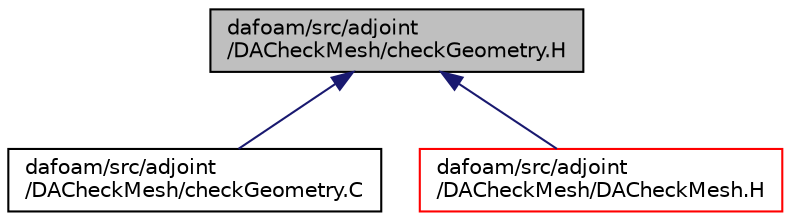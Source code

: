 digraph "dafoam/src/adjoint/DACheckMesh/checkGeometry.H"
{
  bgcolor="transparent";
  edge [fontname="Helvetica",fontsize="10",labelfontname="Helvetica",labelfontsize="10"];
  node [fontname="Helvetica",fontsize="10",shape=record];
  Node4 [label="dafoam/src/adjoint\l/DACheckMesh/checkGeometry.H",height=0.2,width=0.4,color="black", fillcolor="grey75", style="filled", fontcolor="black"];
  Node4 -> Node5 [dir="back",color="midnightblue",fontsize="10",style="solid",fontname="Helvetica"];
  Node5 [label="dafoam/src/adjoint\l/DACheckMesh/checkGeometry.C",height=0.2,width=0.4,color="black",URL="$checkGeometry_8C.html"];
  Node4 -> Node6 [dir="back",color="midnightblue",fontsize="10",style="solid",fontname="Helvetica"];
  Node6 [label="dafoam/src/adjoint\l/DACheckMesh/DACheckMesh.H",height=0.2,width=0.4,color="red",URL="$DACheckMesh_8H.html"];
}
